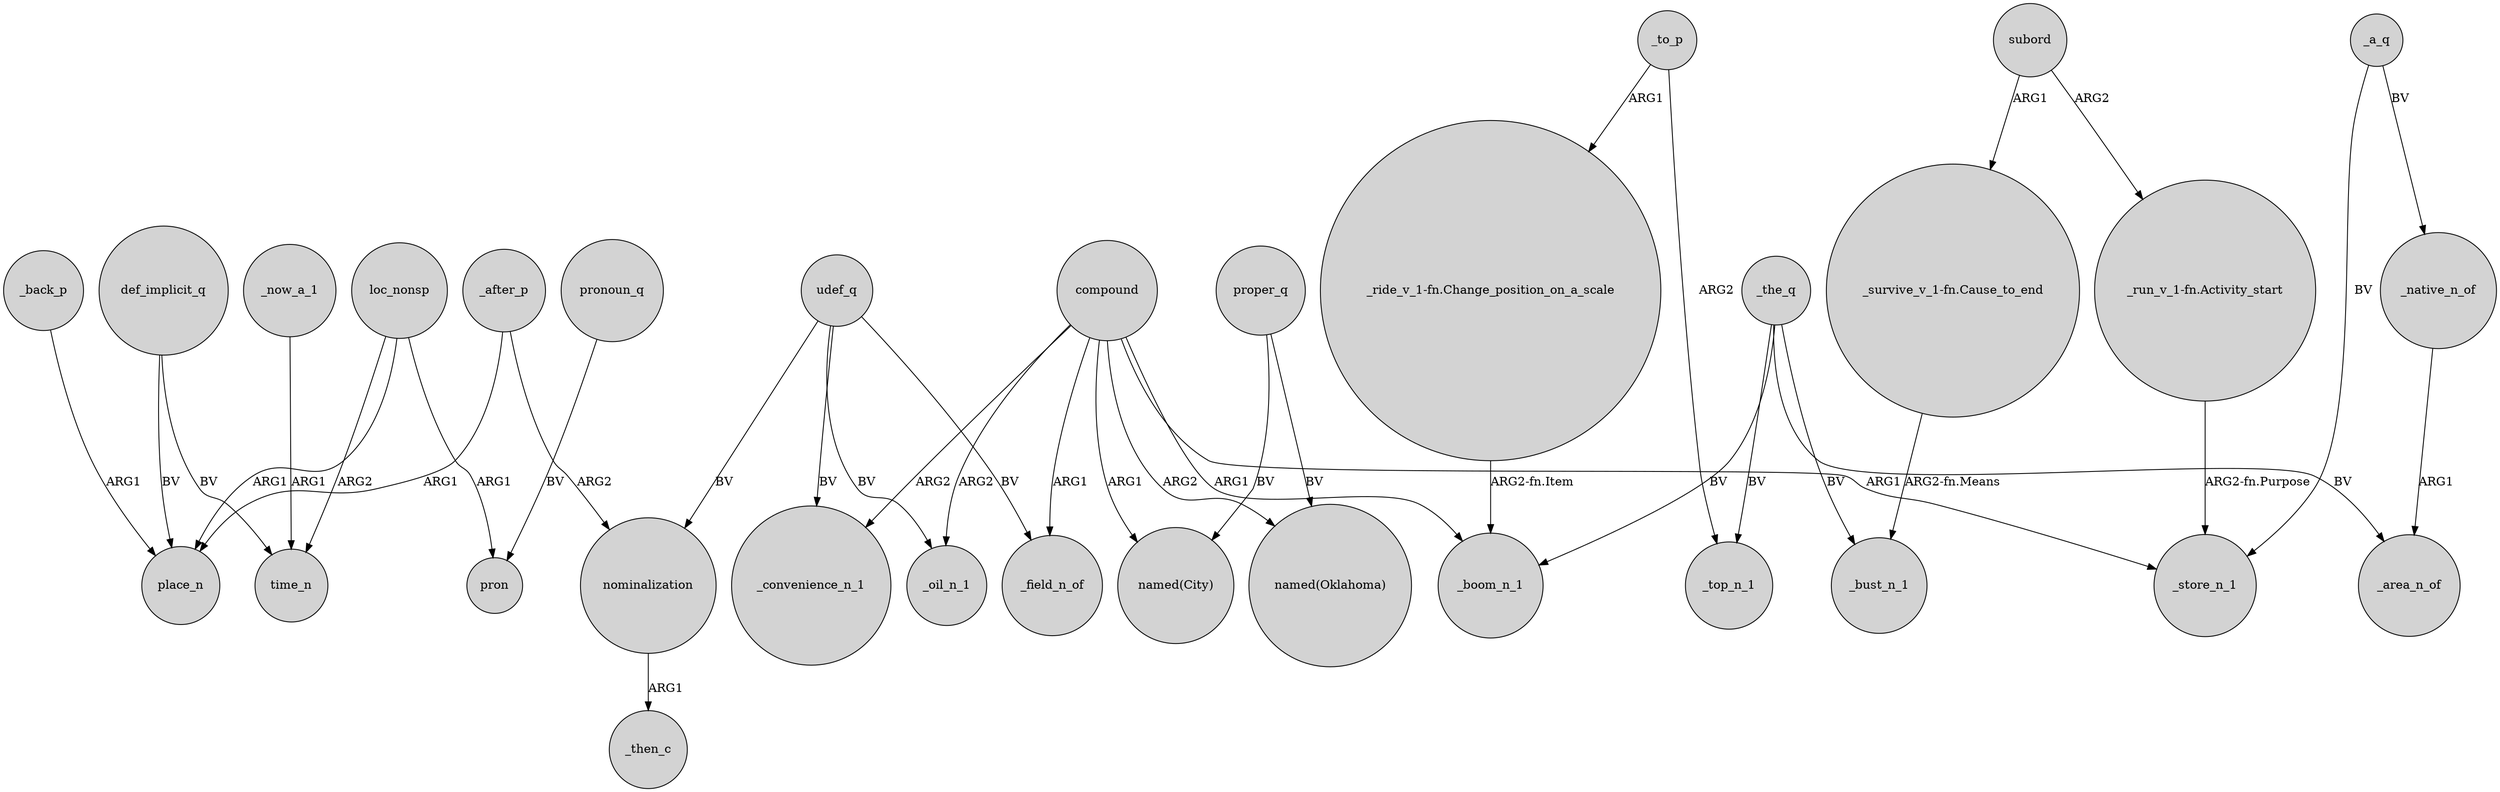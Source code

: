 digraph {
	node [shape=circle style=filled]
	_after_p -> place_n [label=ARG1]
	compound -> "named(City)" [label=ARG1]
	compound -> "named(Oklahoma)" [label=ARG2]
	_to_p -> _top_n_1 [label=ARG2]
	_the_q -> _bust_n_1 [label=BV]
	def_implicit_q -> place_n [label=BV]
	udef_q -> _oil_n_1 [label=BV]
	_the_q -> _area_n_of [label=BV]
	_native_n_of -> _area_n_of [label=ARG1]
	"_ride_v_1-fn.Change_position_on_a_scale" -> _boom_n_1 [label="ARG2-fn.Item"]
	udef_q -> nominalization [label=BV]
	loc_nonsp -> place_n [label=ARG1]
	compound -> _field_n_of [label=ARG1]
	_now_a_1 -> time_n [label=ARG1]
	_after_p -> nominalization [label=ARG2]
	pronoun_q -> pron [label=BV]
	udef_q -> _convenience_n_1 [label=BV]
	_the_q -> _top_n_1 [label=BV]
	subord -> "_run_v_1-fn.Activity_start" [label=ARG2]
	_back_p -> place_n [label=ARG1]
	_the_q -> _boom_n_1 [label=BV]
	compound -> _boom_n_1 [label=ARG1]
	"_survive_v_1-fn.Cause_to_end" -> _bust_n_1 [label="ARG2-fn.Means"]
	compound -> _store_n_1 [label=ARG1]
	compound -> _oil_n_1 [label=ARG2]
	_a_q -> _native_n_of [label=BV]
	proper_q -> "named(City)" [label=BV]
	subord -> "_survive_v_1-fn.Cause_to_end" [label=ARG1]
	"_run_v_1-fn.Activity_start" -> _store_n_1 [label="ARG2-fn.Purpose"]
	_a_q -> _store_n_1 [label=BV]
	loc_nonsp -> time_n [label=ARG2]
	_to_p -> "_ride_v_1-fn.Change_position_on_a_scale" [label=ARG1]
	loc_nonsp -> pron [label=ARG1]
	def_implicit_q -> time_n [label=BV]
	nominalization -> _then_c [label=ARG1]
	proper_q -> "named(Oklahoma)" [label=BV]
	udef_q -> _field_n_of [label=BV]
	compound -> _convenience_n_1 [label=ARG2]
}

